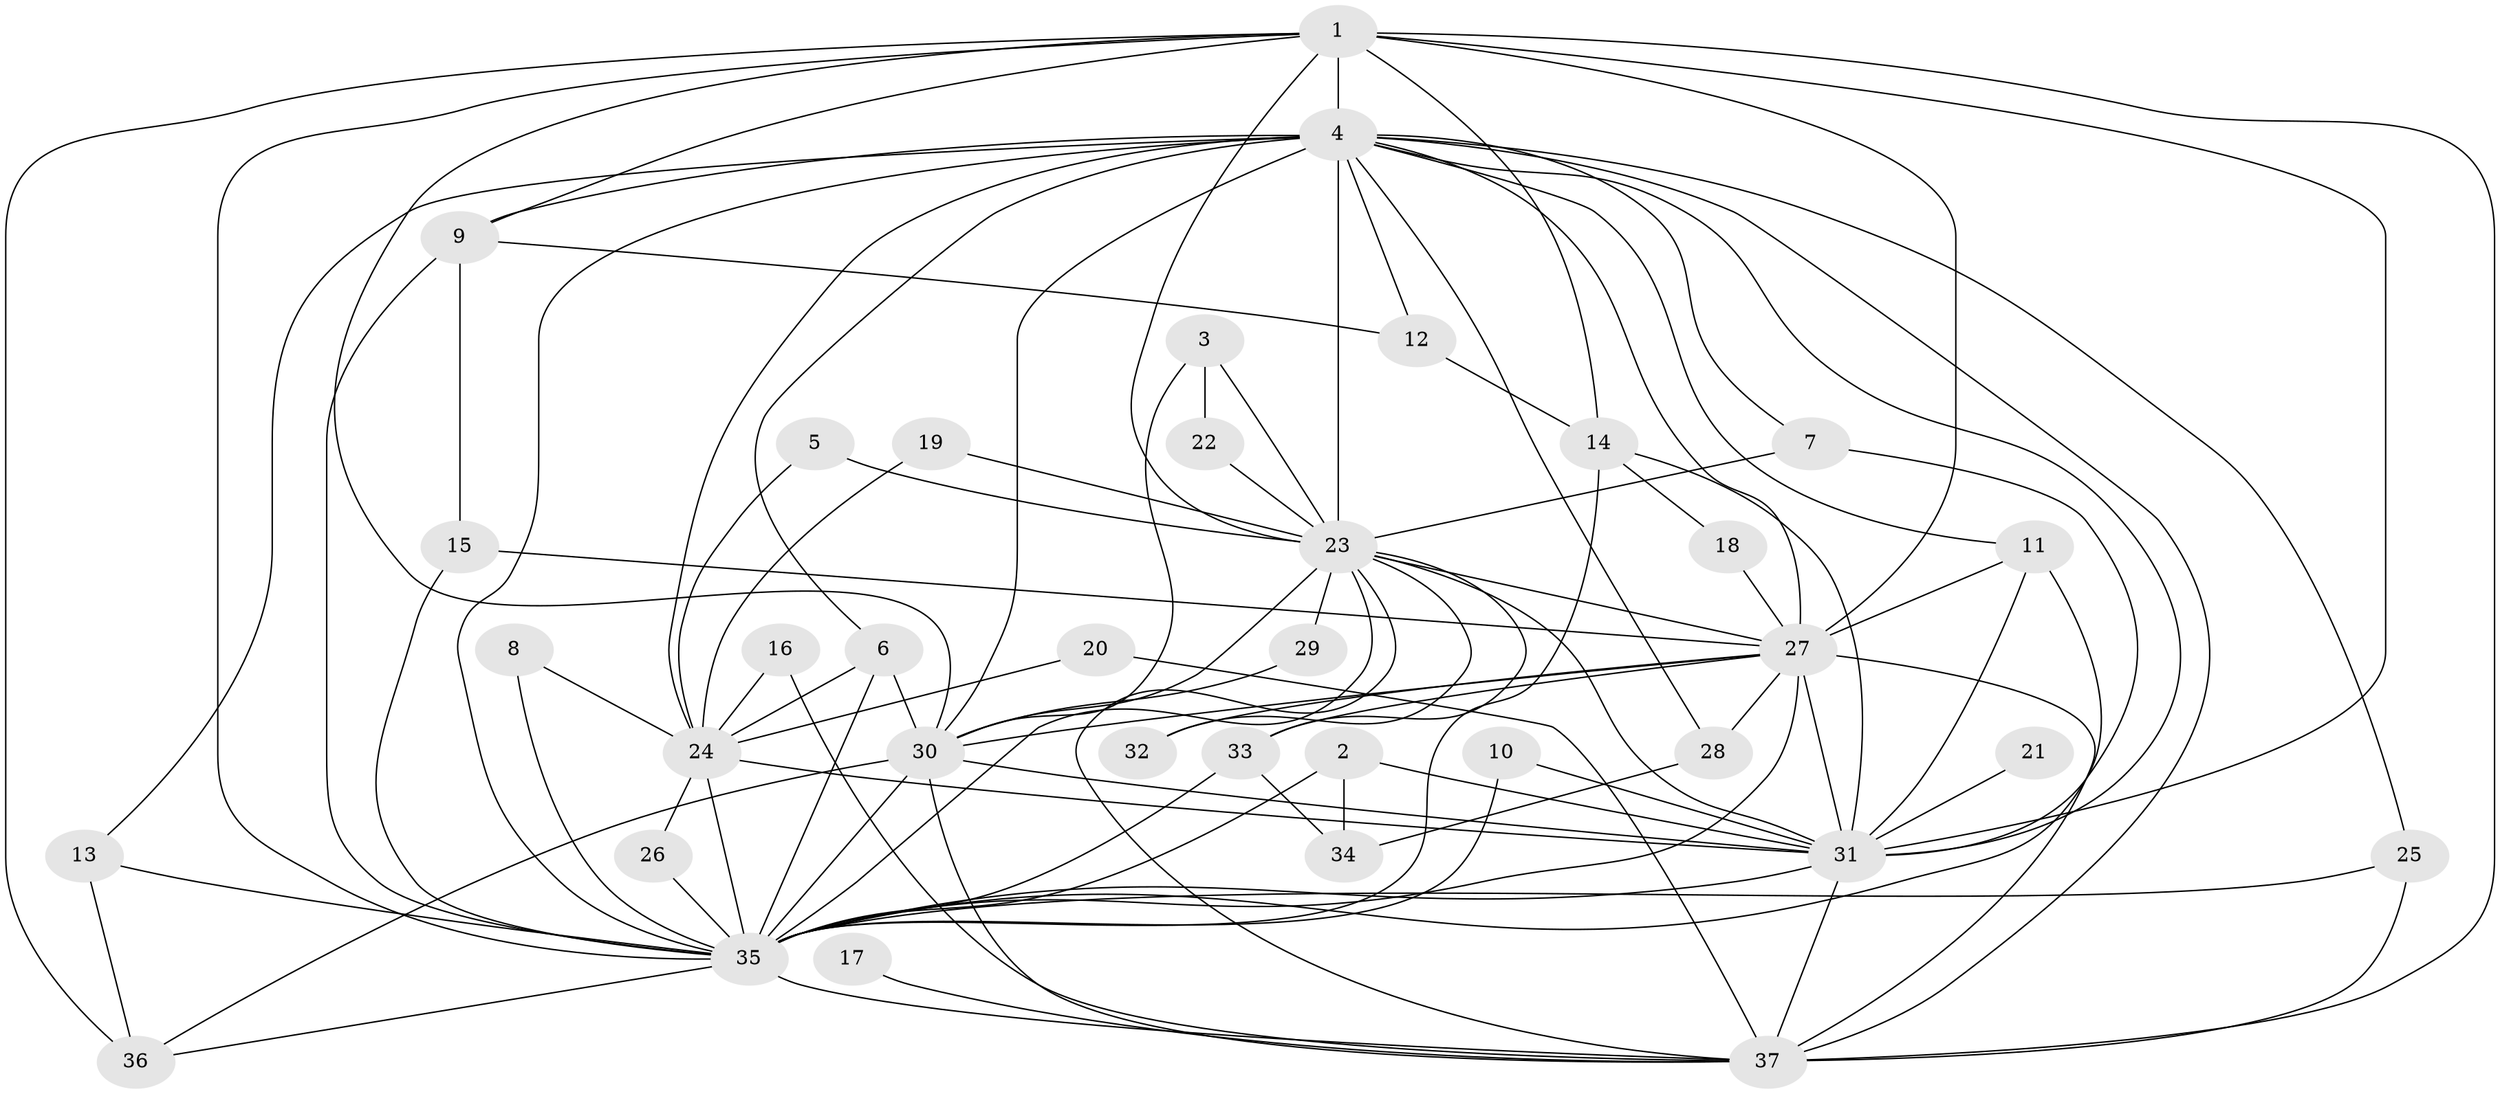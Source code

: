 // original degree distribution, {23: 0.013513513513513514, 21: 0.013513513513513514, 14: 0.013513513513513514, 17: 0.013513513513513514, 24: 0.013513513513513514, 12: 0.013513513513513514, 22: 0.013513513513513514, 16: 0.02702702702702703, 15: 0.013513513513513514, 11: 0.013513513513513514, 3: 0.17567567567567569, 6: 0.013513513513513514, 4: 0.08108108108108109, 2: 0.581081081081081}
// Generated by graph-tools (version 1.1) at 2025/01/03/09/25 03:01:20]
// undirected, 37 vertices, 99 edges
graph export_dot {
graph [start="1"]
  node [color=gray90,style=filled];
  1;
  2;
  3;
  4;
  5;
  6;
  7;
  8;
  9;
  10;
  11;
  12;
  13;
  14;
  15;
  16;
  17;
  18;
  19;
  20;
  21;
  22;
  23;
  24;
  25;
  26;
  27;
  28;
  29;
  30;
  31;
  32;
  33;
  34;
  35;
  36;
  37;
  1 -- 4 [weight=2.0];
  1 -- 9 [weight=1.0];
  1 -- 14 [weight=2.0];
  1 -- 23 [weight=2.0];
  1 -- 27 [weight=4.0];
  1 -- 30 [weight=2.0];
  1 -- 31 [weight=3.0];
  1 -- 35 [weight=5.0];
  1 -- 36 [weight=1.0];
  1 -- 37 [weight=2.0];
  2 -- 31 [weight=1.0];
  2 -- 34 [weight=1.0];
  2 -- 35 [weight=1.0];
  3 -- 22 [weight=1.0];
  3 -- 23 [weight=1.0];
  3 -- 30 [weight=1.0];
  4 -- 6 [weight=1.0];
  4 -- 7 [weight=1.0];
  4 -- 9 [weight=1.0];
  4 -- 11 [weight=1.0];
  4 -- 12 [weight=1.0];
  4 -- 13 [weight=1.0];
  4 -- 23 [weight=3.0];
  4 -- 24 [weight=2.0];
  4 -- 25 [weight=1.0];
  4 -- 27 [weight=1.0];
  4 -- 28 [weight=1.0];
  4 -- 30 [weight=1.0];
  4 -- 31 [weight=1.0];
  4 -- 35 [weight=3.0];
  4 -- 37 [weight=1.0];
  5 -- 23 [weight=1.0];
  5 -- 24 [weight=1.0];
  6 -- 24 [weight=1.0];
  6 -- 30 [weight=1.0];
  6 -- 35 [weight=2.0];
  7 -- 23 [weight=1.0];
  7 -- 31 [weight=1.0];
  8 -- 24 [weight=1.0];
  8 -- 35 [weight=1.0];
  9 -- 12 [weight=1.0];
  9 -- 15 [weight=1.0];
  9 -- 35 [weight=1.0];
  10 -- 31 [weight=1.0];
  10 -- 35 [weight=1.0];
  11 -- 27 [weight=1.0];
  11 -- 31 [weight=1.0];
  11 -- 35 [weight=1.0];
  12 -- 14 [weight=1.0];
  13 -- 35 [weight=2.0];
  13 -- 36 [weight=1.0];
  14 -- 18 [weight=1.0];
  14 -- 31 [weight=1.0];
  14 -- 35 [weight=1.0];
  15 -- 27 [weight=1.0];
  15 -- 35 [weight=1.0];
  16 -- 24 [weight=1.0];
  16 -- 37 [weight=1.0];
  17 -- 37 [weight=1.0];
  18 -- 27 [weight=1.0];
  19 -- 23 [weight=1.0];
  19 -- 24 [weight=1.0];
  20 -- 24 [weight=1.0];
  20 -- 37 [weight=1.0];
  21 -- 31 [weight=1.0];
  22 -- 23 [weight=2.0];
  23 -- 27 [weight=1.0];
  23 -- 29 [weight=1.0];
  23 -- 30 [weight=3.0];
  23 -- 31 [weight=1.0];
  23 -- 32 [weight=2.0];
  23 -- 33 [weight=1.0];
  23 -- 35 [weight=2.0];
  23 -- 37 [weight=1.0];
  24 -- 26 [weight=1.0];
  24 -- 31 [weight=1.0];
  24 -- 35 [weight=1.0];
  25 -- 35 [weight=1.0];
  25 -- 37 [weight=1.0];
  26 -- 35 [weight=1.0];
  27 -- 28 [weight=1.0];
  27 -- 30 [weight=1.0];
  27 -- 31 [weight=2.0];
  27 -- 32 [weight=1.0];
  27 -- 33 [weight=1.0];
  27 -- 35 [weight=2.0];
  27 -- 37 [weight=1.0];
  28 -- 34 [weight=1.0];
  29 -- 30 [weight=1.0];
  30 -- 31 [weight=1.0];
  30 -- 35 [weight=3.0];
  30 -- 36 [weight=1.0];
  30 -- 37 [weight=1.0];
  31 -- 35 [weight=3.0];
  31 -- 37 [weight=2.0];
  33 -- 34 [weight=1.0];
  33 -- 35 [weight=1.0];
  35 -- 36 [weight=1.0];
  35 -- 37 [weight=3.0];
}
